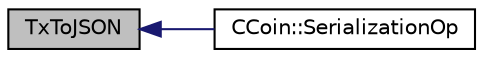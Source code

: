 digraph "TxToJSON"
{
  edge [fontname="Helvetica",fontsize="10",labelfontname="Helvetica",labelfontsize="10"];
  node [fontname="Helvetica",fontsize="10",shape=record];
  rankdir="LR";
  Node32 [label="TxToJSON",height=0.2,width=0.4,color="black", fillcolor="grey75", style="filled", fontcolor="black"];
  Node32 -> Node33 [dir="back",color="midnightblue",fontsize="10",style="solid",fontname="Helvetica"];
  Node33 [label="CCoin::SerializationOp",height=0.2,width=0.4,color="black", fillcolor="white", style="filled",URL="$struct_c_coin.html#a2a0a2532bdacb03b087b3b0a400830ec"];
}
